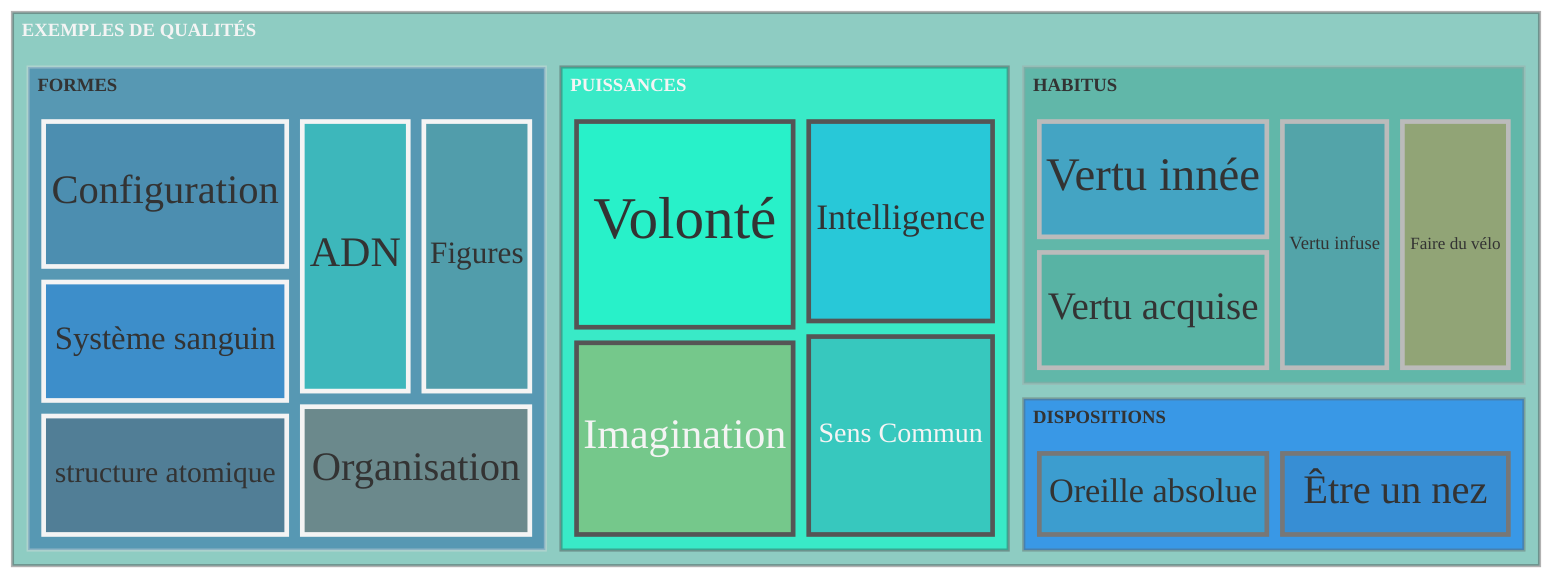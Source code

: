 ---
config:
  theme: neutral
  themeVariables:
    fontFamily: verdana
  treemap:
    showValues: false
    labelFontSize: 24
---
treemap-beta
"EXEMPLES DE QUALITÉS":::menthe
  "FORMES":::bleu
    "Système sanguin":20:::azul
    "structure atomique":20:::ardoise
    "ADN":20:::turquoise
    "Figures":20:::menthe
    "Configuration":24:::bleu
    "Organisation":20:::ocre
  "PUISSANCES":::turquoise
    "Intelligence":25:::azul
    "Volonté":30:::turquoise
    "Sens Commun":25:::bleu
    "Imagination":28:::orange
  "DISPOSITIONS":::azul
    "Oreille absolue":20:::menthe
    "Être un nez":20:::bleu
  "HABITUS":::menthe
    "Vertu innée":20:::azul
    "Vertu acquise":20:::menthe
    "Vertu infuse":20:::bleu
    "Faire du vélo":20:::orange

classDef azul fill:#07F
classDef turquoise fill:#0FC
classDef orange fill:#F70
classDef ocre fill:#963
classDef bleu fill:#37A
classDef menthe fill:#4A9
classDef marron fill:#544
classDef ardoise fill:#445